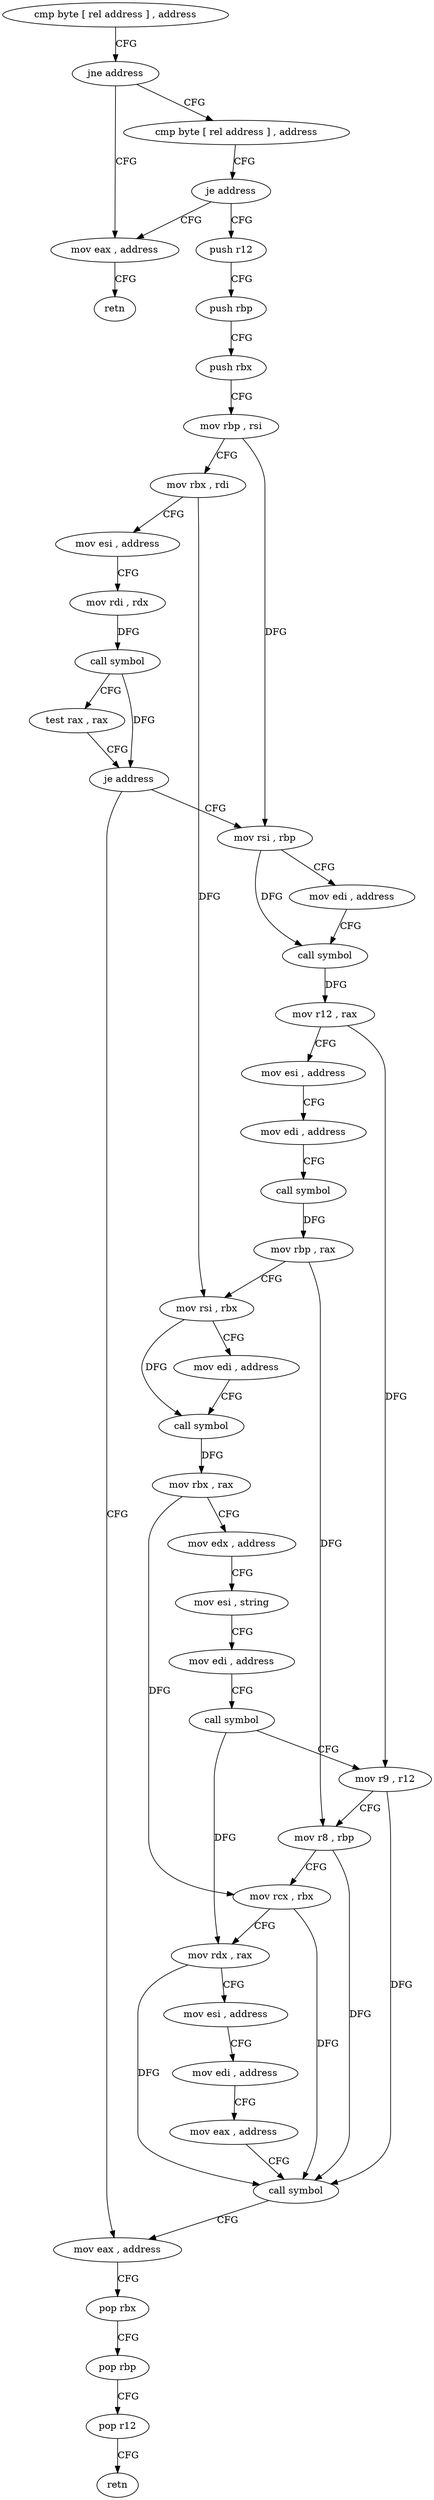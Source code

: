 digraph "func" {
"4254061" [label = "cmp byte [ rel address ] , address" ]
"4254068" [label = "jne address" ]
"4254227" [label = "mov eax , address" ]
"4254074" [label = "cmp byte [ rel address ] , address" ]
"4254232" [label = "retn" ]
"4254081" [label = "je address" ]
"4254087" [label = "push r12" ]
"4254089" [label = "push rbp" ]
"4254090" [label = "push rbx" ]
"4254091" [label = "mov rbp , rsi" ]
"4254094" [label = "mov rbx , rdi" ]
"4254097" [label = "mov esi , address" ]
"4254102" [label = "mov rdi , rdx" ]
"4254105" [label = "call symbol" ]
"4254110" [label = "test rax , rax" ]
"4254113" [label = "je address" ]
"4254217" [label = "mov eax , address" ]
"4254115" [label = "mov rsi , rbp" ]
"4254222" [label = "pop rbx" ]
"4254223" [label = "pop rbp" ]
"4254224" [label = "pop r12" ]
"4254226" [label = "retn" ]
"4254118" [label = "mov edi , address" ]
"4254123" [label = "call symbol" ]
"4254128" [label = "mov r12 , rax" ]
"4254131" [label = "mov esi , address" ]
"4254136" [label = "mov edi , address" ]
"4254141" [label = "call symbol" ]
"4254146" [label = "mov rbp , rax" ]
"4254149" [label = "mov rsi , rbx" ]
"4254152" [label = "mov edi , address" ]
"4254157" [label = "call symbol" ]
"4254162" [label = "mov rbx , rax" ]
"4254165" [label = "mov edx , address" ]
"4254170" [label = "mov esi , string" ]
"4254175" [label = "mov edi , address" ]
"4254180" [label = "call symbol" ]
"4254185" [label = "mov r9 , r12" ]
"4254188" [label = "mov r8 , rbp" ]
"4254191" [label = "mov rcx , rbx" ]
"4254194" [label = "mov rdx , rax" ]
"4254197" [label = "mov esi , address" ]
"4254202" [label = "mov edi , address" ]
"4254207" [label = "mov eax , address" ]
"4254212" [label = "call symbol" ]
"4254061" -> "4254068" [ label = "CFG" ]
"4254068" -> "4254227" [ label = "CFG" ]
"4254068" -> "4254074" [ label = "CFG" ]
"4254227" -> "4254232" [ label = "CFG" ]
"4254074" -> "4254081" [ label = "CFG" ]
"4254081" -> "4254227" [ label = "CFG" ]
"4254081" -> "4254087" [ label = "CFG" ]
"4254087" -> "4254089" [ label = "CFG" ]
"4254089" -> "4254090" [ label = "CFG" ]
"4254090" -> "4254091" [ label = "CFG" ]
"4254091" -> "4254094" [ label = "CFG" ]
"4254091" -> "4254115" [ label = "DFG" ]
"4254094" -> "4254097" [ label = "CFG" ]
"4254094" -> "4254149" [ label = "DFG" ]
"4254097" -> "4254102" [ label = "CFG" ]
"4254102" -> "4254105" [ label = "DFG" ]
"4254105" -> "4254110" [ label = "CFG" ]
"4254105" -> "4254113" [ label = "DFG" ]
"4254110" -> "4254113" [ label = "CFG" ]
"4254113" -> "4254217" [ label = "CFG" ]
"4254113" -> "4254115" [ label = "CFG" ]
"4254217" -> "4254222" [ label = "CFG" ]
"4254115" -> "4254118" [ label = "CFG" ]
"4254115" -> "4254123" [ label = "DFG" ]
"4254222" -> "4254223" [ label = "CFG" ]
"4254223" -> "4254224" [ label = "CFG" ]
"4254224" -> "4254226" [ label = "CFG" ]
"4254118" -> "4254123" [ label = "CFG" ]
"4254123" -> "4254128" [ label = "DFG" ]
"4254128" -> "4254131" [ label = "CFG" ]
"4254128" -> "4254185" [ label = "DFG" ]
"4254131" -> "4254136" [ label = "CFG" ]
"4254136" -> "4254141" [ label = "CFG" ]
"4254141" -> "4254146" [ label = "DFG" ]
"4254146" -> "4254149" [ label = "CFG" ]
"4254146" -> "4254188" [ label = "DFG" ]
"4254149" -> "4254152" [ label = "CFG" ]
"4254149" -> "4254157" [ label = "DFG" ]
"4254152" -> "4254157" [ label = "CFG" ]
"4254157" -> "4254162" [ label = "DFG" ]
"4254162" -> "4254165" [ label = "CFG" ]
"4254162" -> "4254191" [ label = "DFG" ]
"4254165" -> "4254170" [ label = "CFG" ]
"4254170" -> "4254175" [ label = "CFG" ]
"4254175" -> "4254180" [ label = "CFG" ]
"4254180" -> "4254185" [ label = "CFG" ]
"4254180" -> "4254194" [ label = "DFG" ]
"4254185" -> "4254188" [ label = "CFG" ]
"4254185" -> "4254212" [ label = "DFG" ]
"4254188" -> "4254191" [ label = "CFG" ]
"4254188" -> "4254212" [ label = "DFG" ]
"4254191" -> "4254194" [ label = "CFG" ]
"4254191" -> "4254212" [ label = "DFG" ]
"4254194" -> "4254197" [ label = "CFG" ]
"4254194" -> "4254212" [ label = "DFG" ]
"4254197" -> "4254202" [ label = "CFG" ]
"4254202" -> "4254207" [ label = "CFG" ]
"4254207" -> "4254212" [ label = "CFG" ]
"4254212" -> "4254217" [ label = "CFG" ]
}
